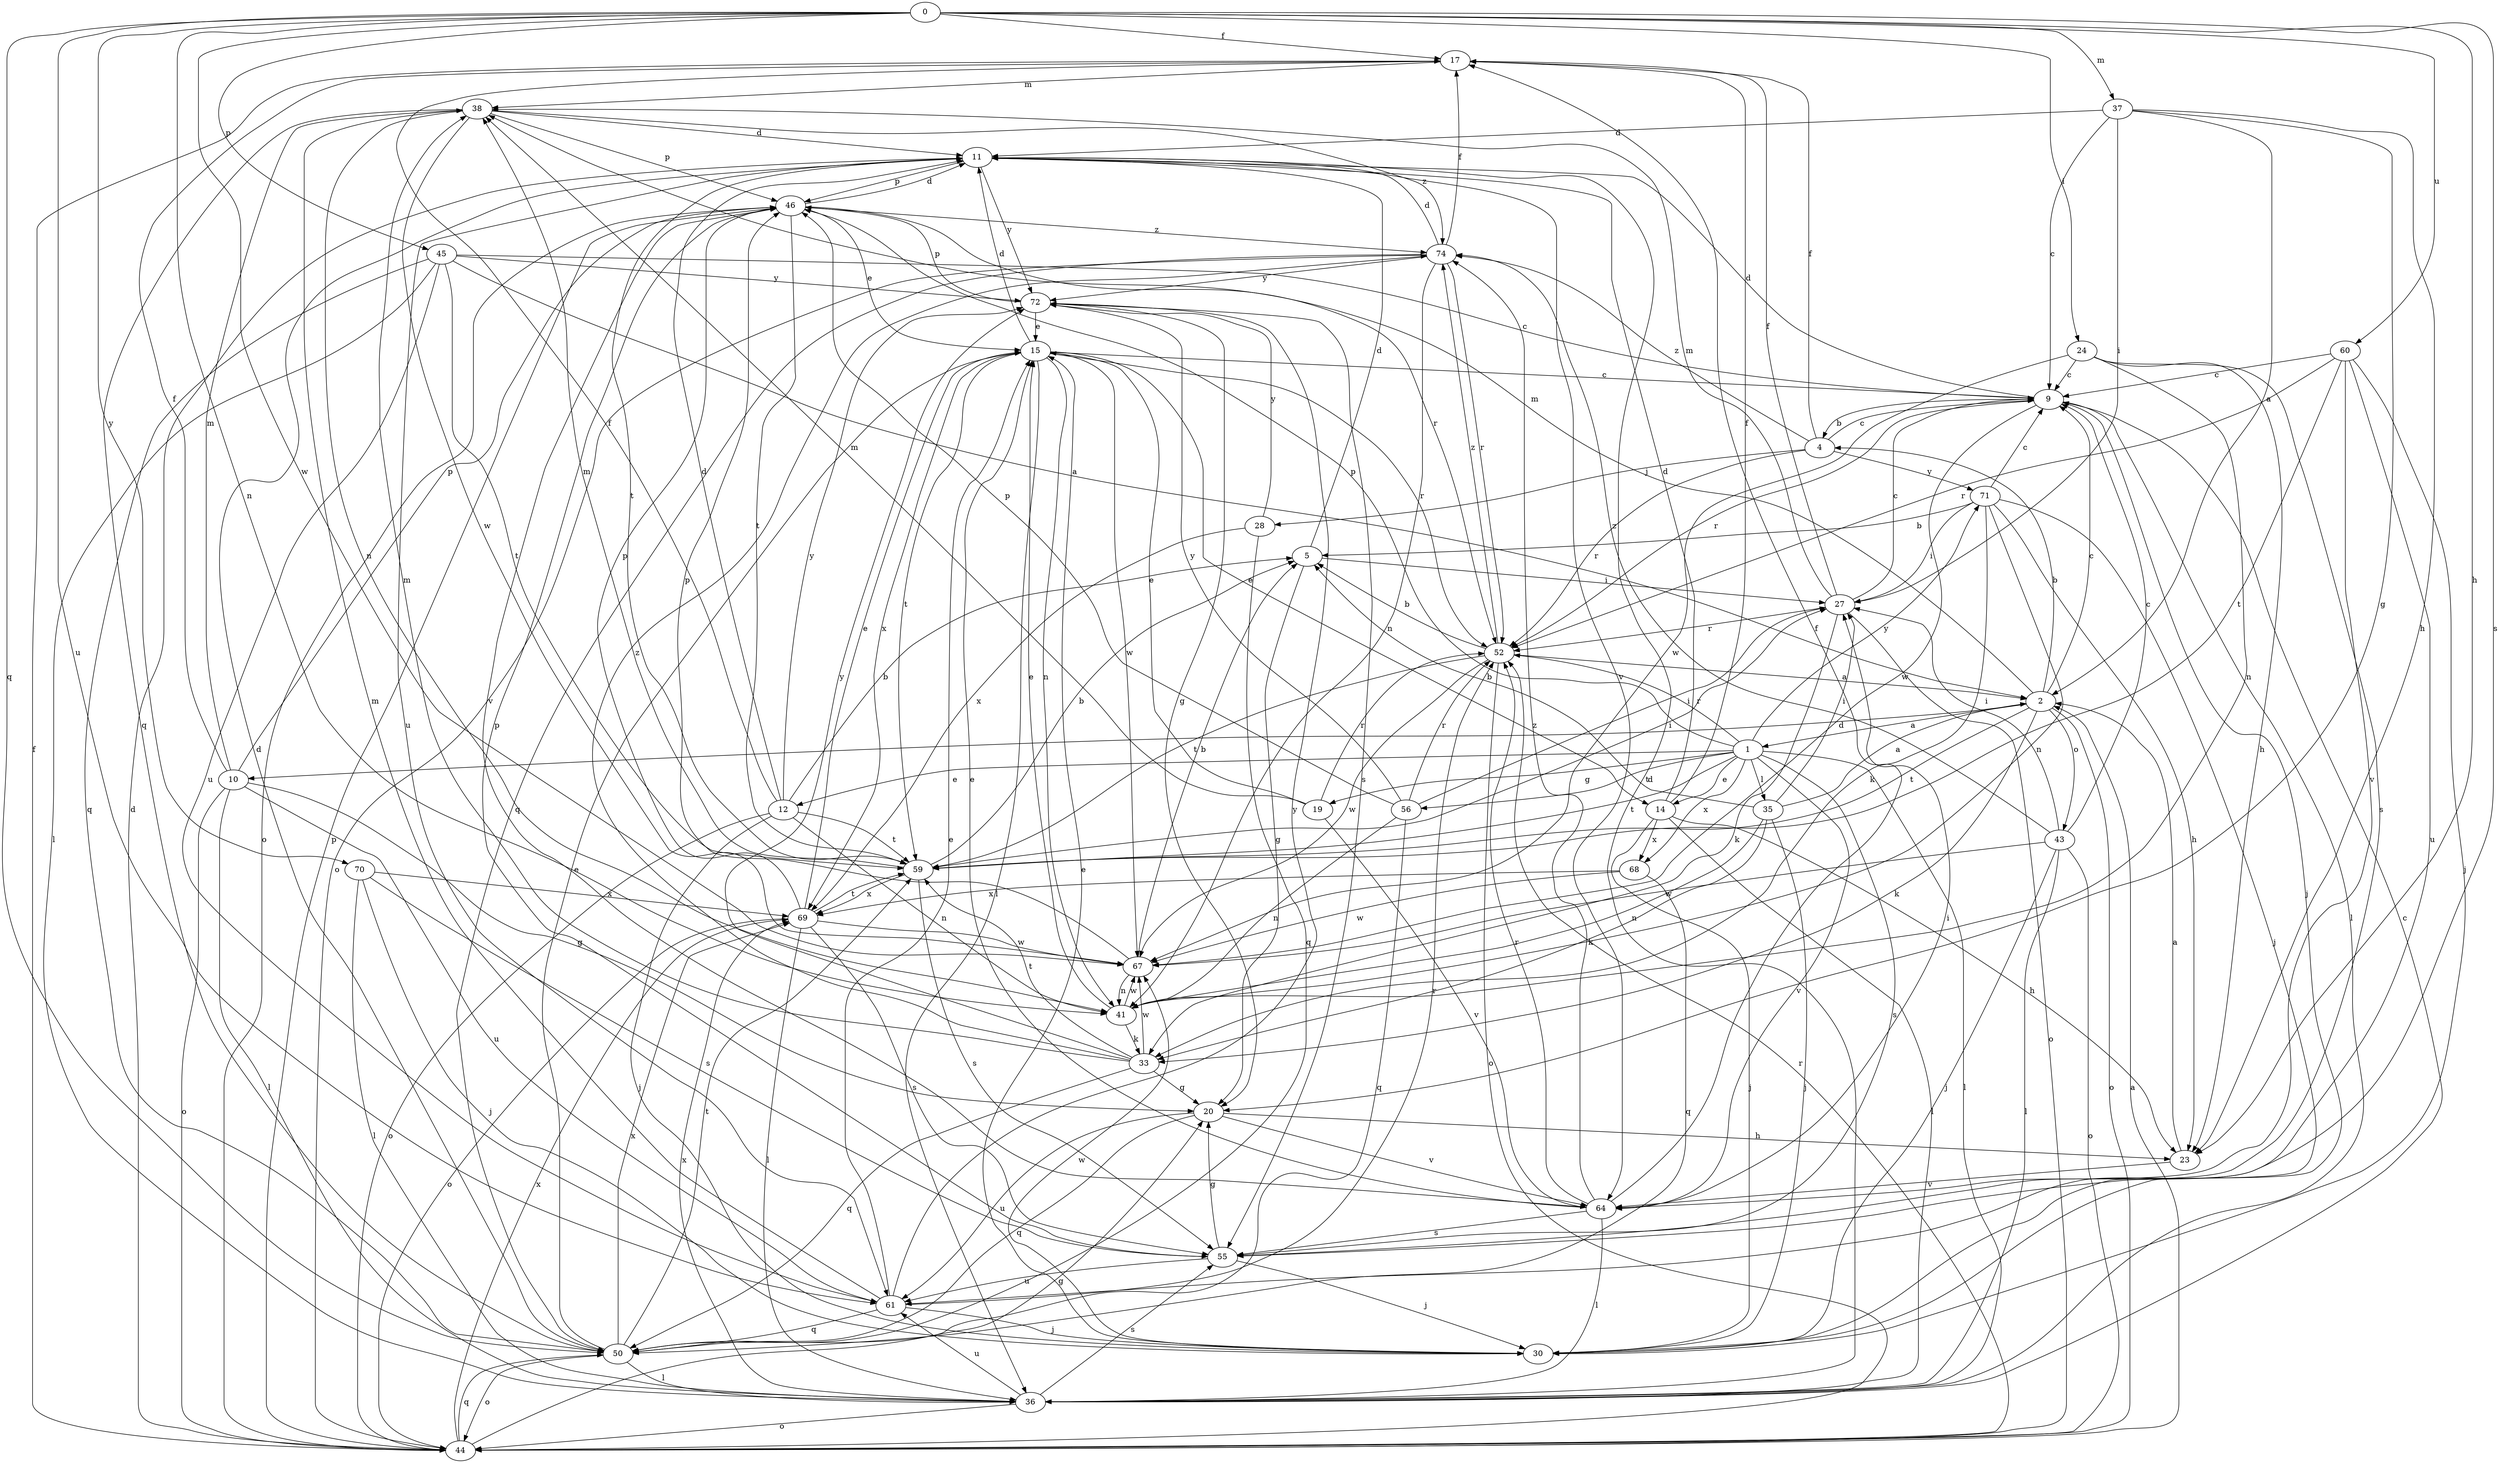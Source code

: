 strict digraph  {
0;
1;
2;
4;
5;
9;
10;
11;
12;
14;
15;
17;
19;
20;
23;
24;
27;
28;
30;
33;
35;
36;
37;
38;
41;
43;
44;
45;
46;
50;
52;
55;
56;
59;
60;
61;
64;
67;
68;
69;
70;
71;
72;
74;
0 -> 17  [label=f];
0 -> 23  [label=h];
0 -> 24  [label=i];
0 -> 37  [label=m];
0 -> 41  [label=n];
0 -> 45  [label=p];
0 -> 50  [label=q];
0 -> 55  [label=s];
0 -> 60  [label=u];
0 -> 61  [label=u];
0 -> 67  [label=w];
0 -> 70  [label=y];
1 -> 12  [label=e];
1 -> 14  [label=e];
1 -> 19  [label=g];
1 -> 35  [label=l];
1 -> 36  [label=l];
1 -> 46  [label=p];
1 -> 52  [label=r];
1 -> 55  [label=s];
1 -> 56  [label=t];
1 -> 59  [label=t];
1 -> 64  [label=v];
1 -> 68  [label=x];
1 -> 71  [label=y];
2 -> 1  [label=a];
2 -> 4  [label=b];
2 -> 9  [label=c];
2 -> 10  [label=d];
2 -> 33  [label=k];
2 -> 38  [label=m];
2 -> 43  [label=o];
2 -> 44  [label=o];
2 -> 59  [label=t];
4 -> 9  [label=c];
4 -> 17  [label=f];
4 -> 28  [label=j];
4 -> 52  [label=r];
4 -> 71  [label=y];
4 -> 74  [label=z];
5 -> 11  [label=d];
5 -> 20  [label=g];
5 -> 27  [label=i];
9 -> 4  [label=b];
9 -> 11  [label=d];
9 -> 30  [label=j];
9 -> 36  [label=l];
9 -> 52  [label=r];
9 -> 67  [label=w];
10 -> 17  [label=f];
10 -> 20  [label=g];
10 -> 36  [label=l];
10 -> 38  [label=m];
10 -> 44  [label=o];
10 -> 46  [label=p];
10 -> 61  [label=u];
11 -> 46  [label=p];
11 -> 59  [label=t];
11 -> 61  [label=u];
11 -> 64  [label=v];
11 -> 72  [label=y];
12 -> 5  [label=b];
12 -> 11  [label=d];
12 -> 17  [label=f];
12 -> 30  [label=j];
12 -> 41  [label=n];
12 -> 44  [label=o];
12 -> 59  [label=t];
12 -> 72  [label=y];
14 -> 11  [label=d];
14 -> 17  [label=f];
14 -> 23  [label=h];
14 -> 30  [label=j];
14 -> 36  [label=l];
14 -> 68  [label=x];
15 -> 9  [label=c];
15 -> 11  [label=d];
15 -> 14  [label=e];
15 -> 36  [label=l];
15 -> 41  [label=n];
15 -> 52  [label=r];
15 -> 59  [label=t];
15 -> 67  [label=w];
15 -> 69  [label=x];
17 -> 38  [label=m];
19 -> 15  [label=e];
19 -> 38  [label=m];
19 -> 52  [label=r];
19 -> 64  [label=v];
20 -> 23  [label=h];
20 -> 50  [label=q];
20 -> 61  [label=u];
20 -> 64  [label=v];
23 -> 2  [label=a];
23 -> 64  [label=v];
24 -> 9  [label=c];
24 -> 23  [label=h];
24 -> 41  [label=n];
24 -> 55  [label=s];
24 -> 67  [label=w];
27 -> 9  [label=c];
27 -> 17  [label=f];
27 -> 33  [label=k];
27 -> 38  [label=m];
27 -> 44  [label=o];
27 -> 52  [label=r];
28 -> 50  [label=q];
28 -> 69  [label=x];
28 -> 72  [label=y];
30 -> 15  [label=e];
30 -> 67  [label=w];
33 -> 20  [label=g];
33 -> 38  [label=m];
33 -> 50  [label=q];
33 -> 59  [label=t];
33 -> 67  [label=w];
33 -> 72  [label=y];
33 -> 74  [label=z];
35 -> 2  [label=a];
35 -> 5  [label=b];
35 -> 27  [label=i];
35 -> 30  [label=j];
35 -> 33  [label=k];
35 -> 41  [label=n];
36 -> 9  [label=c];
36 -> 11  [label=d];
36 -> 44  [label=o];
36 -> 55  [label=s];
36 -> 61  [label=u];
36 -> 69  [label=x];
37 -> 2  [label=a];
37 -> 9  [label=c];
37 -> 11  [label=d];
37 -> 20  [label=g];
37 -> 23  [label=h];
37 -> 27  [label=i];
38 -> 11  [label=d];
38 -> 41  [label=n];
38 -> 46  [label=p];
38 -> 50  [label=q];
38 -> 67  [label=w];
38 -> 74  [label=z];
41 -> 15  [label=e];
41 -> 33  [label=k];
41 -> 67  [label=w];
43 -> 9  [label=c];
43 -> 27  [label=i];
43 -> 30  [label=j];
43 -> 36  [label=l];
43 -> 44  [label=o];
43 -> 67  [label=w];
43 -> 74  [label=z];
44 -> 2  [label=a];
44 -> 11  [label=d];
44 -> 17  [label=f];
44 -> 20  [label=g];
44 -> 46  [label=p];
44 -> 50  [label=q];
44 -> 52  [label=r];
44 -> 69  [label=x];
45 -> 2  [label=a];
45 -> 9  [label=c];
45 -> 36  [label=l];
45 -> 50  [label=q];
45 -> 59  [label=t];
45 -> 61  [label=u];
45 -> 72  [label=y];
46 -> 11  [label=d];
46 -> 15  [label=e];
46 -> 44  [label=o];
46 -> 52  [label=r];
46 -> 59  [label=t];
46 -> 64  [label=v];
46 -> 74  [label=z];
50 -> 11  [label=d];
50 -> 15  [label=e];
50 -> 36  [label=l];
50 -> 44  [label=o];
50 -> 59  [label=t];
50 -> 69  [label=x];
52 -> 2  [label=a];
52 -> 5  [label=b];
52 -> 44  [label=o];
52 -> 59  [label=t];
52 -> 67  [label=w];
52 -> 74  [label=z];
55 -> 20  [label=g];
55 -> 30  [label=j];
55 -> 46  [label=p];
55 -> 61  [label=u];
56 -> 27  [label=i];
56 -> 41  [label=n];
56 -> 46  [label=p];
56 -> 50  [label=q];
56 -> 52  [label=r];
56 -> 72  [label=y];
59 -> 5  [label=b];
59 -> 27  [label=i];
59 -> 38  [label=m];
59 -> 55  [label=s];
59 -> 69  [label=x];
60 -> 9  [label=c];
60 -> 30  [label=j];
60 -> 52  [label=r];
60 -> 59  [label=t];
60 -> 61  [label=u];
60 -> 64  [label=v];
61 -> 15  [label=e];
61 -> 30  [label=j];
61 -> 38  [label=m];
61 -> 50  [label=q];
61 -> 52  [label=r];
61 -> 72  [label=y];
64 -> 15  [label=e];
64 -> 17  [label=f];
64 -> 27  [label=i];
64 -> 36  [label=l];
64 -> 52  [label=r];
64 -> 55  [label=s];
64 -> 74  [label=z];
67 -> 5  [label=b];
67 -> 41  [label=n];
67 -> 46  [label=p];
68 -> 50  [label=q];
68 -> 67  [label=w];
68 -> 69  [label=x];
69 -> 15  [label=e];
69 -> 36  [label=l];
69 -> 44  [label=o];
69 -> 46  [label=p];
69 -> 55  [label=s];
69 -> 59  [label=t];
69 -> 67  [label=w];
70 -> 30  [label=j];
70 -> 36  [label=l];
70 -> 55  [label=s];
70 -> 69  [label=x];
71 -> 5  [label=b];
71 -> 9  [label=c];
71 -> 23  [label=h];
71 -> 27  [label=i];
71 -> 30  [label=j];
71 -> 33  [label=k];
71 -> 41  [label=n];
72 -> 15  [label=e];
72 -> 20  [label=g];
72 -> 46  [label=p];
72 -> 55  [label=s];
74 -> 11  [label=d];
74 -> 17  [label=f];
74 -> 41  [label=n];
74 -> 44  [label=o];
74 -> 50  [label=q];
74 -> 52  [label=r];
74 -> 72  [label=y];
}
